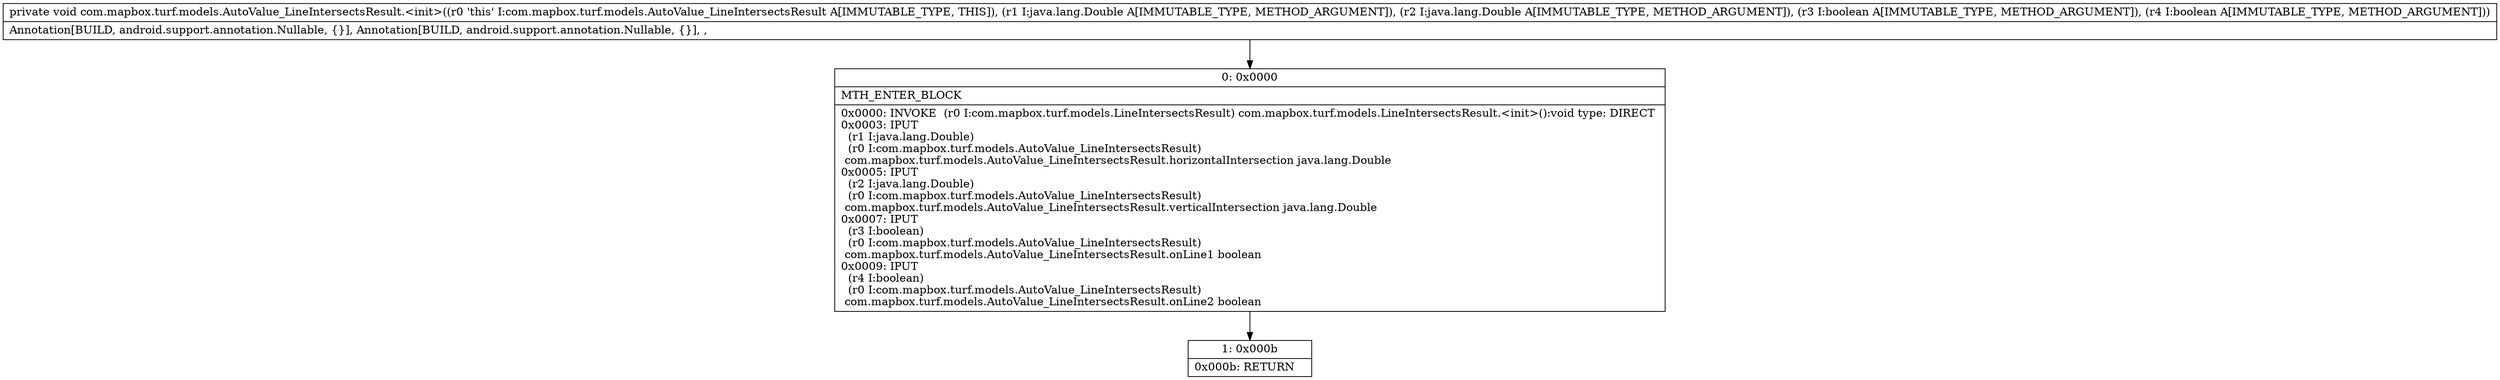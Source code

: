 digraph "CFG forcom.mapbox.turf.models.AutoValue_LineIntersectsResult.\<init\>(Ljava\/lang\/Double;Ljava\/lang\/Double;ZZ)V" {
Node_0 [shape=record,label="{0\:\ 0x0000|MTH_ENTER_BLOCK\l|0x0000: INVOKE  (r0 I:com.mapbox.turf.models.LineIntersectsResult) com.mapbox.turf.models.LineIntersectsResult.\<init\>():void type: DIRECT \l0x0003: IPUT  \l  (r1 I:java.lang.Double)\l  (r0 I:com.mapbox.turf.models.AutoValue_LineIntersectsResult)\l com.mapbox.turf.models.AutoValue_LineIntersectsResult.horizontalIntersection java.lang.Double \l0x0005: IPUT  \l  (r2 I:java.lang.Double)\l  (r0 I:com.mapbox.turf.models.AutoValue_LineIntersectsResult)\l com.mapbox.turf.models.AutoValue_LineIntersectsResult.verticalIntersection java.lang.Double \l0x0007: IPUT  \l  (r3 I:boolean)\l  (r0 I:com.mapbox.turf.models.AutoValue_LineIntersectsResult)\l com.mapbox.turf.models.AutoValue_LineIntersectsResult.onLine1 boolean \l0x0009: IPUT  \l  (r4 I:boolean)\l  (r0 I:com.mapbox.turf.models.AutoValue_LineIntersectsResult)\l com.mapbox.turf.models.AutoValue_LineIntersectsResult.onLine2 boolean \l}"];
Node_1 [shape=record,label="{1\:\ 0x000b|0x000b: RETURN   \l}"];
MethodNode[shape=record,label="{private void com.mapbox.turf.models.AutoValue_LineIntersectsResult.\<init\>((r0 'this' I:com.mapbox.turf.models.AutoValue_LineIntersectsResult A[IMMUTABLE_TYPE, THIS]), (r1 I:java.lang.Double A[IMMUTABLE_TYPE, METHOD_ARGUMENT]), (r2 I:java.lang.Double A[IMMUTABLE_TYPE, METHOD_ARGUMENT]), (r3 I:boolean A[IMMUTABLE_TYPE, METHOD_ARGUMENT]), (r4 I:boolean A[IMMUTABLE_TYPE, METHOD_ARGUMENT]))  | Annotation[BUILD, android.support.annotation.Nullable, \{\}], Annotation[BUILD, android.support.annotation.Nullable, \{\}], , \l}"];
MethodNode -> Node_0;
Node_0 -> Node_1;
}

